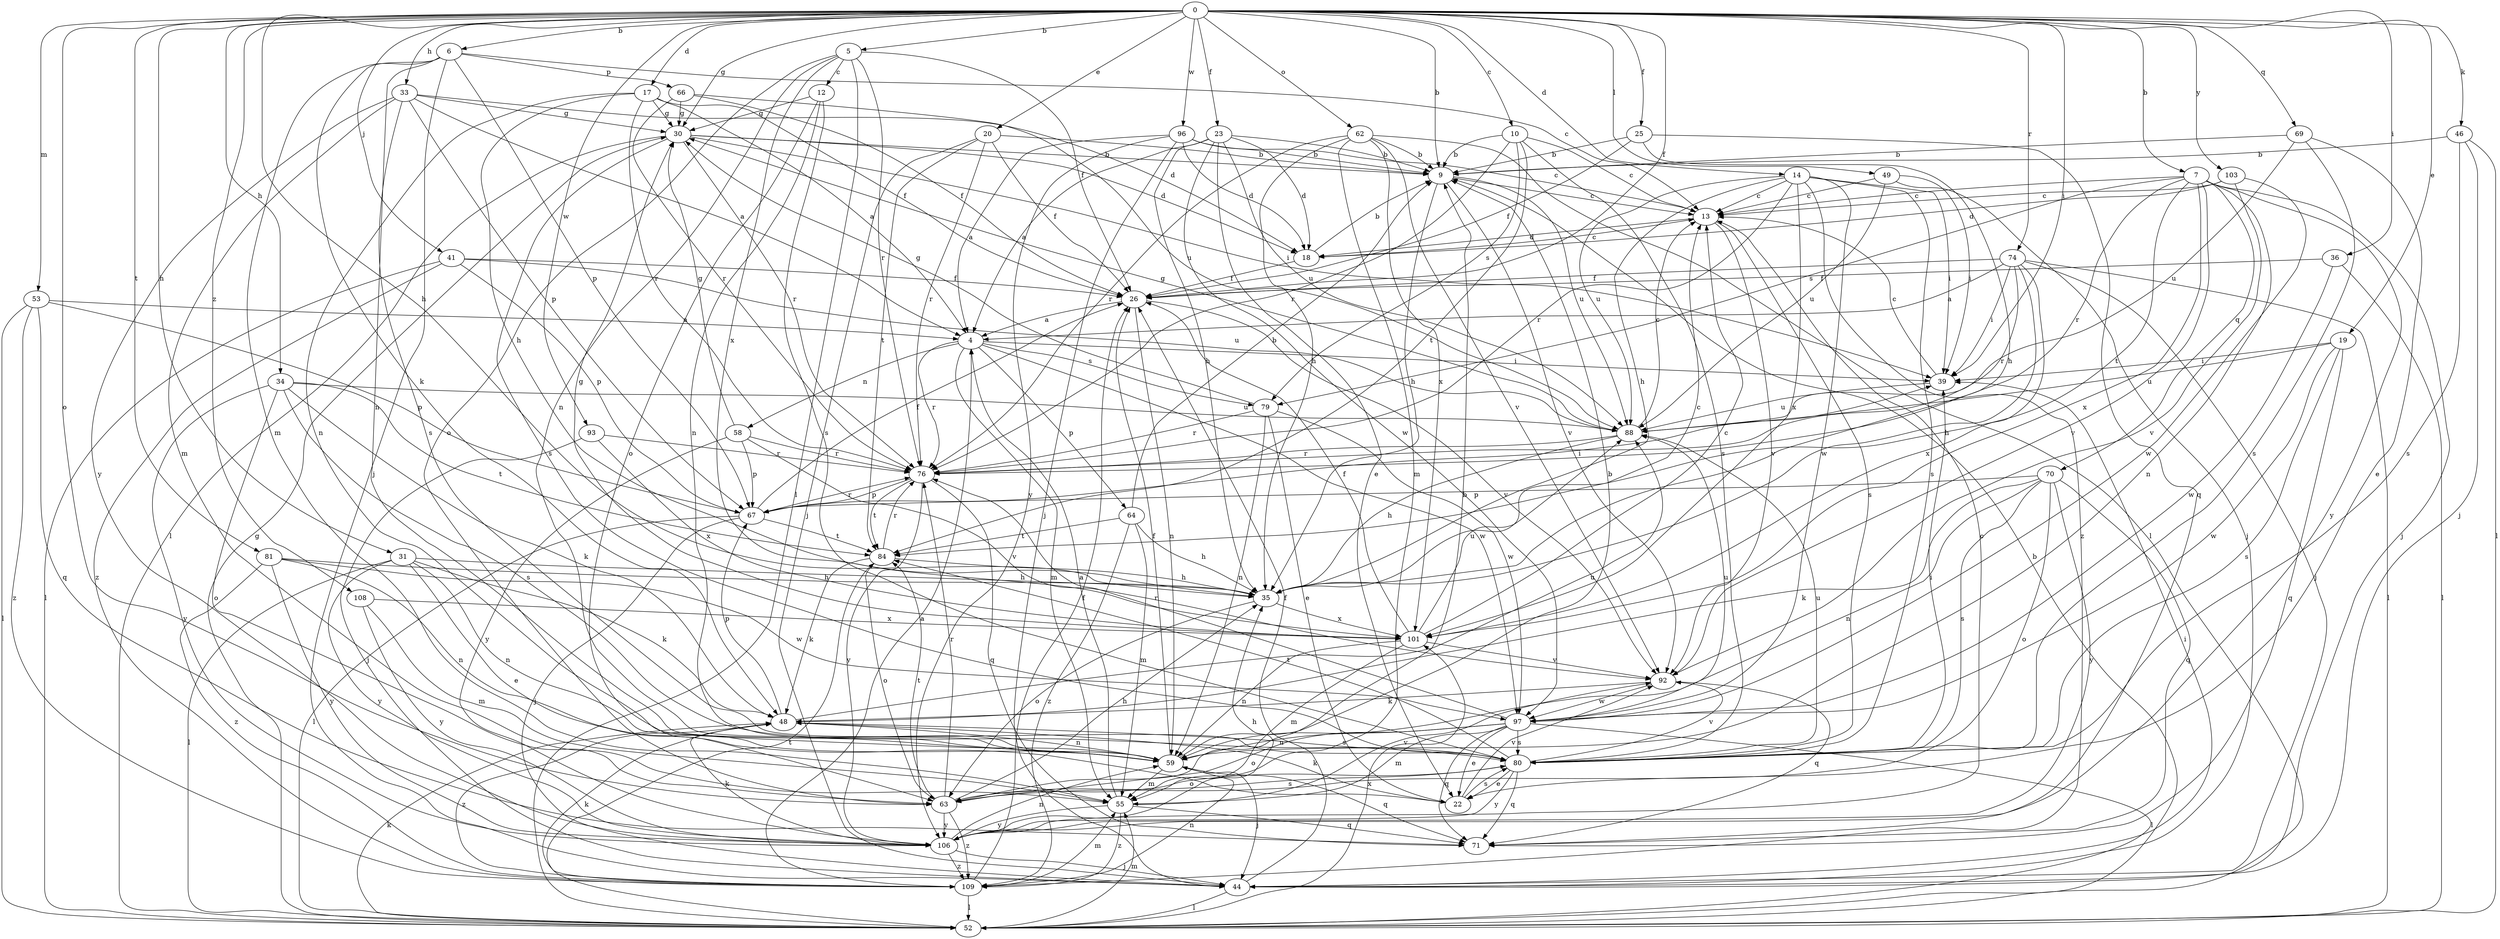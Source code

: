 strict digraph  {
0;
4;
5;
6;
7;
9;
10;
12;
13;
14;
17;
18;
19;
20;
22;
23;
25;
26;
30;
31;
33;
34;
35;
36;
39;
41;
44;
46;
48;
49;
52;
53;
55;
58;
59;
62;
63;
64;
66;
67;
69;
70;
71;
74;
76;
79;
80;
81;
84;
88;
92;
93;
96;
97;
101;
103;
106;
108;
109;
0 -> 5  [label=b];
0 -> 6  [label=b];
0 -> 7  [label=b];
0 -> 9  [label=b];
0 -> 10  [label=c];
0 -> 14  [label=d];
0 -> 17  [label=d];
0 -> 19  [label=e];
0 -> 20  [label=e];
0 -> 23  [label=f];
0 -> 25  [label=f];
0 -> 26  [label=f];
0 -> 30  [label=g];
0 -> 31  [label=h];
0 -> 33  [label=h];
0 -> 34  [label=h];
0 -> 35  [label=h];
0 -> 36  [label=i];
0 -> 39  [label=i];
0 -> 41  [label=j];
0 -> 46  [label=k];
0 -> 49  [label=l];
0 -> 53  [label=m];
0 -> 62  [label=o];
0 -> 63  [label=o];
0 -> 69  [label=q];
0 -> 74  [label=r];
0 -> 81  [label=t];
0 -> 93  [label=w];
0 -> 96  [label=w];
0 -> 103  [label=y];
0 -> 108  [label=z];
4 -> 39  [label=i];
4 -> 55  [label=m];
4 -> 58  [label=n];
4 -> 64  [label=p];
4 -> 76  [label=r];
4 -> 79  [label=s];
4 -> 97  [label=w];
5 -> 12  [label=c];
5 -> 26  [label=f];
5 -> 52  [label=l];
5 -> 59  [label=n];
5 -> 63  [label=o];
5 -> 76  [label=r];
5 -> 101  [label=x];
6 -> 13  [label=c];
6 -> 44  [label=j];
6 -> 48  [label=k];
6 -> 55  [label=m];
6 -> 59  [label=n];
6 -> 66  [label=p];
6 -> 67  [label=p];
7 -> 13  [label=c];
7 -> 44  [label=j];
7 -> 59  [label=n];
7 -> 70  [label=q];
7 -> 76  [label=r];
7 -> 79  [label=s];
7 -> 84  [label=t];
7 -> 92  [label=v];
7 -> 101  [label=x];
7 -> 106  [label=y];
9 -> 13  [label=c];
9 -> 35  [label=h];
9 -> 88  [label=u];
9 -> 92  [label=v];
10 -> 9  [label=b];
10 -> 13  [label=c];
10 -> 76  [label=r];
10 -> 79  [label=s];
10 -> 80  [label=s];
10 -> 84  [label=t];
12 -> 30  [label=g];
12 -> 59  [label=n];
12 -> 63  [label=o];
12 -> 80  [label=s];
13 -> 18  [label=d];
13 -> 80  [label=s];
13 -> 92  [label=v];
14 -> 13  [label=c];
14 -> 35  [label=h];
14 -> 39  [label=i];
14 -> 76  [label=r];
14 -> 80  [label=s];
14 -> 88  [label=u];
14 -> 97  [label=w];
14 -> 101  [label=x];
14 -> 109  [label=z];
17 -> 4  [label=a];
17 -> 26  [label=f];
17 -> 30  [label=g];
17 -> 35  [label=h];
17 -> 59  [label=n];
17 -> 76  [label=r];
18 -> 9  [label=b];
18 -> 13  [label=c];
18 -> 26  [label=f];
19 -> 39  [label=i];
19 -> 71  [label=q];
19 -> 80  [label=s];
19 -> 88  [label=u];
19 -> 97  [label=w];
20 -> 9  [label=b];
20 -> 26  [label=f];
20 -> 44  [label=j];
20 -> 76  [label=r];
20 -> 84  [label=t];
22 -> 48  [label=k];
22 -> 80  [label=s];
22 -> 92  [label=v];
23 -> 4  [label=a];
23 -> 9  [label=b];
23 -> 18  [label=d];
23 -> 22  [label=e];
23 -> 35  [label=h];
23 -> 88  [label=u];
23 -> 97  [label=w];
25 -> 9  [label=b];
25 -> 26  [label=f];
25 -> 35  [label=h];
25 -> 71  [label=q];
26 -> 4  [label=a];
26 -> 59  [label=n];
26 -> 92  [label=v];
30 -> 9  [label=b];
30 -> 18  [label=d];
30 -> 39  [label=i];
30 -> 52  [label=l];
30 -> 76  [label=r];
30 -> 80  [label=s];
31 -> 22  [label=e];
31 -> 35  [label=h];
31 -> 48  [label=k];
31 -> 52  [label=l];
31 -> 59  [label=n];
31 -> 106  [label=y];
33 -> 4  [label=a];
33 -> 18  [label=d];
33 -> 30  [label=g];
33 -> 55  [label=m];
33 -> 67  [label=p];
33 -> 80  [label=s];
33 -> 106  [label=y];
34 -> 48  [label=k];
34 -> 63  [label=o];
34 -> 80  [label=s];
34 -> 84  [label=t];
34 -> 88  [label=u];
34 -> 106  [label=y];
35 -> 13  [label=c];
35 -> 63  [label=o];
35 -> 101  [label=x];
36 -> 26  [label=f];
36 -> 52  [label=l];
36 -> 97  [label=w];
39 -> 13  [label=c];
39 -> 88  [label=u];
41 -> 26  [label=f];
41 -> 52  [label=l];
41 -> 67  [label=p];
41 -> 88  [label=u];
41 -> 109  [label=z];
44 -> 26  [label=f];
44 -> 39  [label=i];
44 -> 52  [label=l];
46 -> 9  [label=b];
46 -> 44  [label=j];
46 -> 52  [label=l];
46 -> 80  [label=s];
48 -> 59  [label=n];
48 -> 67  [label=p];
48 -> 80  [label=s];
48 -> 88  [label=u];
48 -> 109  [label=z];
49 -> 13  [label=c];
49 -> 39  [label=i];
49 -> 44  [label=j];
49 -> 88  [label=u];
52 -> 9  [label=b];
52 -> 30  [label=g];
52 -> 48  [label=k];
52 -> 55  [label=m];
52 -> 84  [label=t];
52 -> 101  [label=x];
53 -> 4  [label=a];
53 -> 52  [label=l];
53 -> 67  [label=p];
53 -> 71  [label=q];
53 -> 109  [label=z];
55 -> 4  [label=a];
55 -> 71  [label=q];
55 -> 92  [label=v];
55 -> 106  [label=y];
55 -> 109  [label=z];
58 -> 30  [label=g];
58 -> 67  [label=p];
58 -> 76  [label=r];
58 -> 92  [label=v];
58 -> 106  [label=y];
59 -> 9  [label=b];
59 -> 26  [label=f];
59 -> 44  [label=j];
59 -> 55  [label=m];
59 -> 71  [label=q];
62 -> 9  [label=b];
62 -> 35  [label=h];
62 -> 52  [label=l];
62 -> 55  [label=m];
62 -> 76  [label=r];
62 -> 92  [label=v];
62 -> 101  [label=x];
63 -> 9  [label=b];
63 -> 35  [label=h];
63 -> 76  [label=r];
63 -> 80  [label=s];
63 -> 84  [label=t];
63 -> 106  [label=y];
63 -> 109  [label=z];
64 -> 9  [label=b];
64 -> 35  [label=h];
64 -> 55  [label=m];
64 -> 84  [label=t];
64 -> 109  [label=z];
66 -> 26  [label=f];
66 -> 30  [label=g];
66 -> 76  [label=r];
66 -> 88  [label=u];
67 -> 26  [label=f];
67 -> 39  [label=i];
67 -> 44  [label=j];
67 -> 52  [label=l];
67 -> 76  [label=r];
67 -> 84  [label=t];
69 -> 9  [label=b];
69 -> 22  [label=e];
69 -> 80  [label=s];
69 -> 88  [label=u];
70 -> 48  [label=k];
70 -> 59  [label=n];
70 -> 63  [label=o];
70 -> 67  [label=p];
70 -> 71  [label=q];
70 -> 80  [label=s];
70 -> 106  [label=y];
74 -> 4  [label=a];
74 -> 26  [label=f];
74 -> 35  [label=h];
74 -> 39  [label=i];
74 -> 44  [label=j];
74 -> 52  [label=l];
74 -> 76  [label=r];
74 -> 101  [label=x];
76 -> 67  [label=p];
76 -> 71  [label=q];
76 -> 84  [label=t];
76 -> 106  [label=y];
79 -> 22  [label=e];
79 -> 30  [label=g];
79 -> 59  [label=n];
79 -> 76  [label=r];
79 -> 97  [label=w];
80 -> 22  [label=e];
80 -> 39  [label=i];
80 -> 63  [label=o];
80 -> 71  [label=q];
80 -> 84  [label=t];
80 -> 88  [label=u];
80 -> 92  [label=v];
80 -> 106  [label=y];
81 -> 35  [label=h];
81 -> 59  [label=n];
81 -> 97  [label=w];
81 -> 106  [label=y];
81 -> 109  [label=z];
84 -> 35  [label=h];
84 -> 48  [label=k];
84 -> 63  [label=o];
84 -> 76  [label=r];
88 -> 13  [label=c];
88 -> 30  [label=g];
88 -> 35  [label=h];
88 -> 76  [label=r];
92 -> 48  [label=k];
92 -> 71  [label=q];
92 -> 97  [label=w];
93 -> 44  [label=j];
93 -> 76  [label=r];
93 -> 101  [label=x];
96 -> 4  [label=a];
96 -> 9  [label=b];
96 -> 13  [label=c];
96 -> 18  [label=d];
96 -> 44  [label=j];
96 -> 106  [label=y];
97 -> 22  [label=e];
97 -> 52  [label=l];
97 -> 55  [label=m];
97 -> 59  [label=n];
97 -> 63  [label=o];
97 -> 71  [label=q];
97 -> 76  [label=r];
97 -> 80  [label=s];
97 -> 88  [label=u];
101 -> 13  [label=c];
101 -> 26  [label=f];
101 -> 30  [label=g];
101 -> 55  [label=m];
101 -> 59  [label=n];
101 -> 88  [label=u];
101 -> 92  [label=v];
103 -> 13  [label=c];
103 -> 18  [label=d];
103 -> 92  [label=v];
103 -> 97  [label=w];
106 -> 13  [label=c];
106 -> 35  [label=h];
106 -> 44  [label=j];
106 -> 48  [label=k];
106 -> 59  [label=n];
106 -> 109  [label=z];
108 -> 55  [label=m];
108 -> 101  [label=x];
108 -> 106  [label=y];
109 -> 4  [label=a];
109 -> 26  [label=f];
109 -> 48  [label=k];
109 -> 52  [label=l];
109 -> 55  [label=m];
109 -> 59  [label=n];
}
